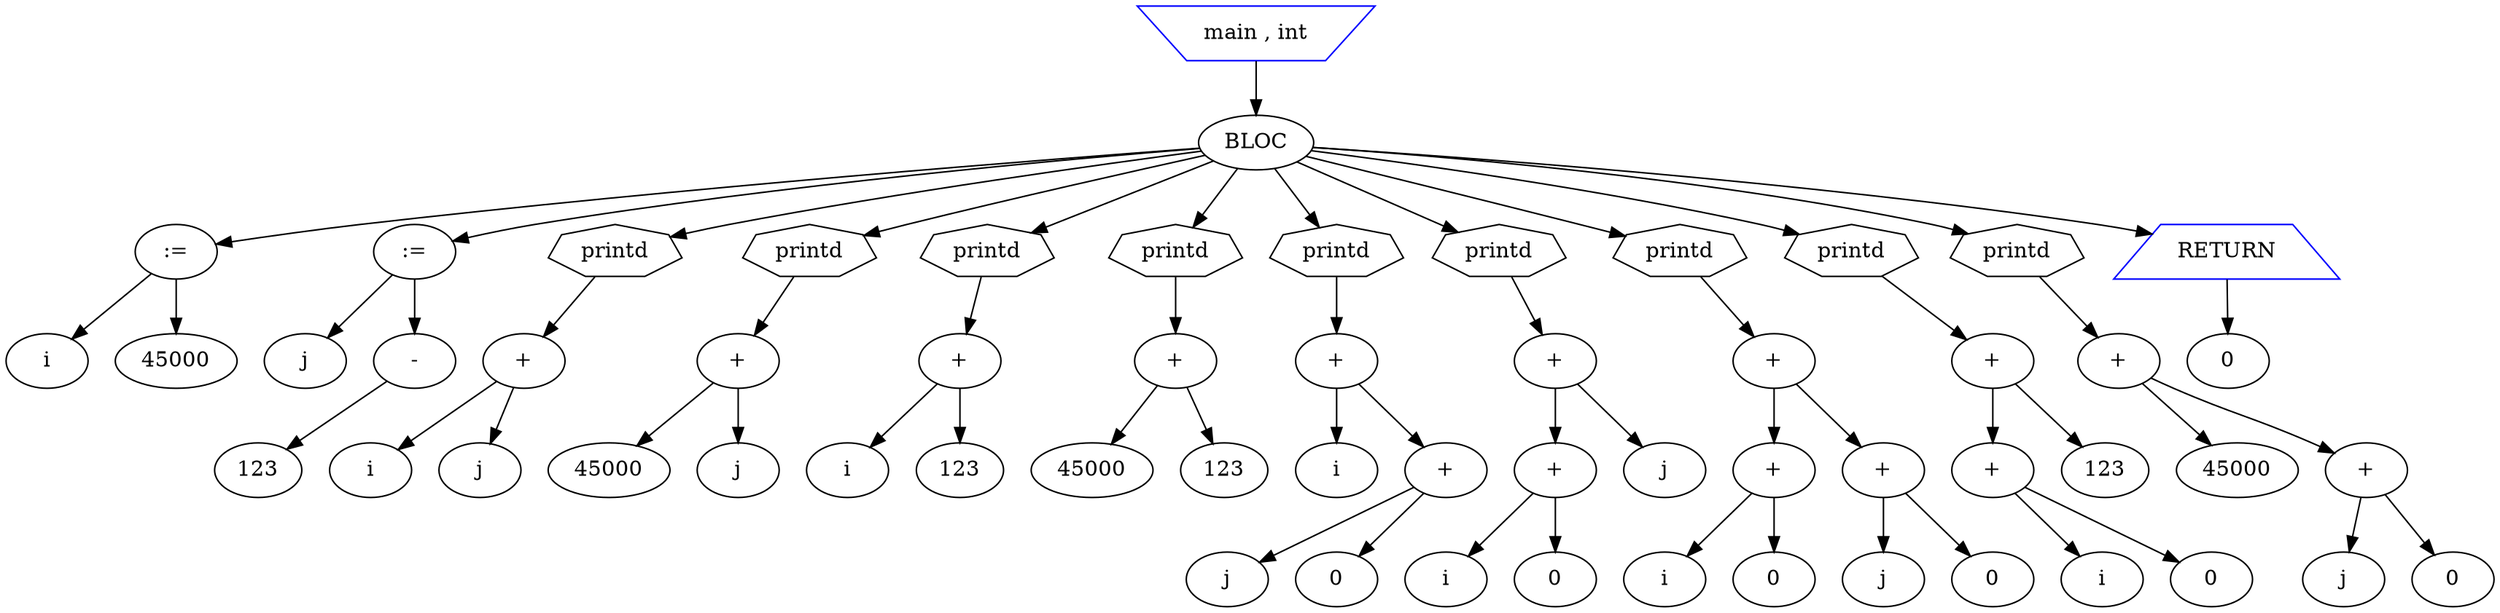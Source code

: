 digraph mon_graphe {

node_1 [label="main , int"shape=invtrapezium color=blue];
node_3 [label="BLOC"];
node_5 [label=":="];
node_6 [label="i"];
node_7 [label="45000"];
node_9 [label=":="];
node_10 [label="j"];
node_11 [label="-"];
node_12 [label="123"];
node_15 [label="printd"shape=septagon];
node_16 [label="+"];
node_17 [label="i"];
node_18 [label="j"];
node_21 [label="printd"shape=septagon];
node_22 [label="+"];
node_23 [label="45000"];
node_24 [label="j"];
node_27 [label="printd"shape=septagon];
node_28 [label="+"];
node_29 [label="i"];
node_30 [label="123"];
node_33 [label="printd"shape=septagon];
node_34 [label="+"];
node_35 [label="45000"];
node_36 [label="123"];
node_39 [label="printd"shape=septagon];
node_40 [label="+"];
node_41 [label="i"];
node_42 [label="+"];
node_43 [label="j"];
node_44 [label="0"];
node_48 [label="printd"shape=septagon];
node_49 [label="+"];
node_50 [label="+"];
node_51 [label="i"];
node_52 [label="0"];
node_54 [label="j"];
node_57 [label="printd"shape=septagon];
node_58 [label="+"];
node_59 [label="+"];
node_60 [label="i"];
node_61 [label="0"];
node_63 [label="+"];
node_64 [label="j"];
node_65 [label="0"];
node_69 [label="printd"shape=septagon];
node_70 [label="+"];
node_71 [label="+"];
node_72 [label="i"];
node_73 [label="0"];
node_75 [label="123"];
node_78 [label="printd"shape=septagon];
node_79 [label="+"];
node_80 [label="45000"];
node_81 [label="+"];
node_82 [label="j"];
node_83 [label="0"];
node_87 [label="RETURN"shape=trapezium color=blue];
node_88 [label="0"];
node_1 -> node_3;
node_3 -> node_5;
node_3 -> node_9;
node_3 -> node_15;
node_3 -> node_21;
node_3 -> node_27;
node_3 -> node_33;
node_3 -> node_39;
node_3 -> node_48;
node_3 -> node_57;
node_3 -> node_69;
node_3 -> node_78;
node_3 -> node_87;
node_5 -> node_6;
node_5 -> node_7;
node_9 -> node_10;
node_9 -> node_11;
node_11 -> node_12;
node_15 -> node_16;
node_16 -> node_17;
node_16 -> node_18;
node_21 -> node_22;
node_22 -> node_23;
node_22 -> node_24;
node_27 -> node_28;
node_28 -> node_29;
node_28 -> node_30;
node_33 -> node_34;
node_34 -> node_35;
node_34 -> node_36;
node_39 -> node_40;
node_40 -> node_41;
node_40 -> node_42;
node_42 -> node_43;
node_42 -> node_44;
node_48 -> node_49;
node_49 -> node_50;
node_49 -> node_54;
node_50 -> node_51;
node_50 -> node_52;
node_57 -> node_58;
node_58 -> node_59;
node_58 -> node_63;
node_59 -> node_60;
node_59 -> node_61;
node_63 -> node_64;
node_63 -> node_65;
node_69 -> node_70;
node_70 -> node_71;
node_70 -> node_75;
node_71 -> node_72;
node_71 -> node_73;
node_78 -> node_79;
node_79 -> node_80;
node_79 -> node_81;
node_81 -> node_82;
node_81 -> node_83;
node_87 -> node_88;
}